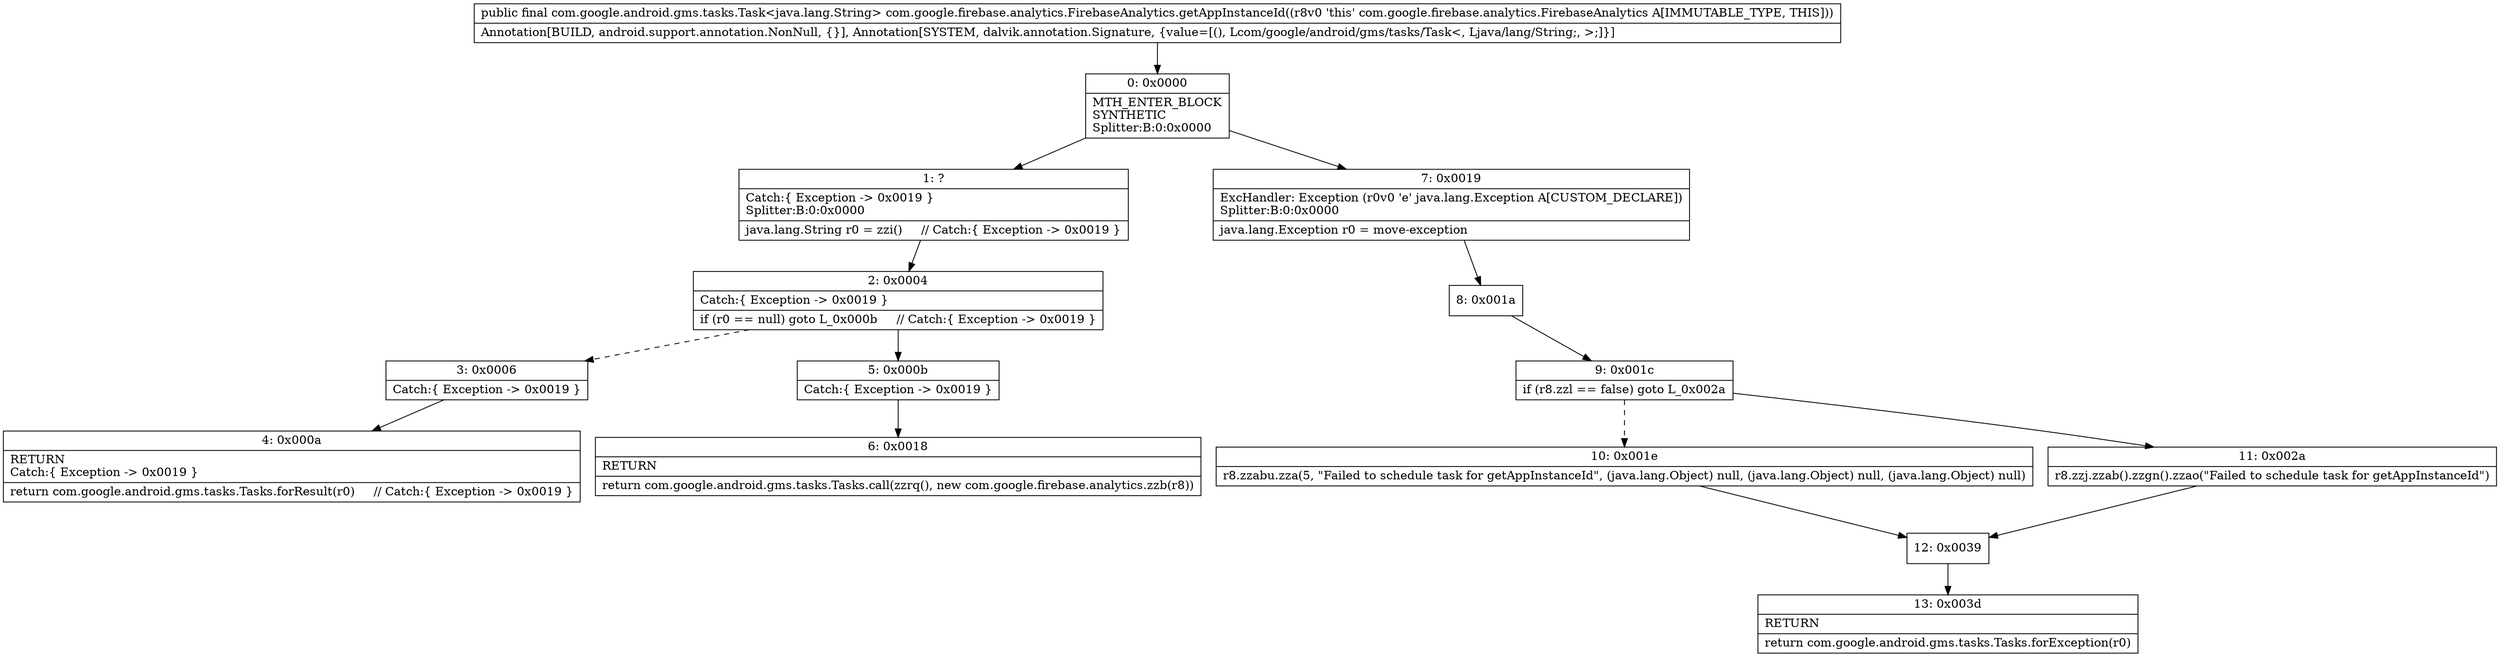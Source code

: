 digraph "CFG forcom.google.firebase.analytics.FirebaseAnalytics.getAppInstanceId()Lcom\/google\/android\/gms\/tasks\/Task;" {
Node_0 [shape=record,label="{0\:\ 0x0000|MTH_ENTER_BLOCK\lSYNTHETIC\lSplitter:B:0:0x0000\l}"];
Node_1 [shape=record,label="{1\:\ ?|Catch:\{ Exception \-\> 0x0019 \}\lSplitter:B:0:0x0000\l|java.lang.String r0 = zzi()     \/\/ Catch:\{ Exception \-\> 0x0019 \}\l}"];
Node_2 [shape=record,label="{2\:\ 0x0004|Catch:\{ Exception \-\> 0x0019 \}\l|if (r0 == null) goto L_0x000b     \/\/ Catch:\{ Exception \-\> 0x0019 \}\l}"];
Node_3 [shape=record,label="{3\:\ 0x0006|Catch:\{ Exception \-\> 0x0019 \}\l}"];
Node_4 [shape=record,label="{4\:\ 0x000a|RETURN\lCatch:\{ Exception \-\> 0x0019 \}\l|return com.google.android.gms.tasks.Tasks.forResult(r0)     \/\/ Catch:\{ Exception \-\> 0x0019 \}\l}"];
Node_5 [shape=record,label="{5\:\ 0x000b|Catch:\{ Exception \-\> 0x0019 \}\l}"];
Node_6 [shape=record,label="{6\:\ 0x0018|RETURN\l|return com.google.android.gms.tasks.Tasks.call(zzrq(), new com.google.firebase.analytics.zzb(r8))\l}"];
Node_7 [shape=record,label="{7\:\ 0x0019|ExcHandler: Exception (r0v0 'e' java.lang.Exception A[CUSTOM_DECLARE])\lSplitter:B:0:0x0000\l|java.lang.Exception r0 = move\-exception\l}"];
Node_8 [shape=record,label="{8\:\ 0x001a}"];
Node_9 [shape=record,label="{9\:\ 0x001c|if (r8.zzl == false) goto L_0x002a\l}"];
Node_10 [shape=record,label="{10\:\ 0x001e|r8.zzabu.zza(5, \"Failed to schedule task for getAppInstanceId\", (java.lang.Object) null, (java.lang.Object) null, (java.lang.Object) null)\l}"];
Node_11 [shape=record,label="{11\:\ 0x002a|r8.zzj.zzab().zzgn().zzao(\"Failed to schedule task for getAppInstanceId\")\l}"];
Node_12 [shape=record,label="{12\:\ 0x0039}"];
Node_13 [shape=record,label="{13\:\ 0x003d|RETURN\l|return com.google.android.gms.tasks.Tasks.forException(r0)\l}"];
MethodNode[shape=record,label="{public final com.google.android.gms.tasks.Task\<java.lang.String\> com.google.firebase.analytics.FirebaseAnalytics.getAppInstanceId((r8v0 'this' com.google.firebase.analytics.FirebaseAnalytics A[IMMUTABLE_TYPE, THIS]))  | Annotation[BUILD, android.support.annotation.NonNull, \{\}], Annotation[SYSTEM, dalvik.annotation.Signature, \{value=[(), Lcom\/google\/android\/gms\/tasks\/Task\<, Ljava\/lang\/String;, \>;]\}]\l}"];
MethodNode -> Node_0;
Node_0 -> Node_1;
Node_0 -> Node_7;
Node_1 -> Node_2;
Node_2 -> Node_3[style=dashed];
Node_2 -> Node_5;
Node_3 -> Node_4;
Node_5 -> Node_6;
Node_7 -> Node_8;
Node_8 -> Node_9;
Node_9 -> Node_10[style=dashed];
Node_9 -> Node_11;
Node_10 -> Node_12;
Node_11 -> Node_12;
Node_12 -> Node_13;
}

